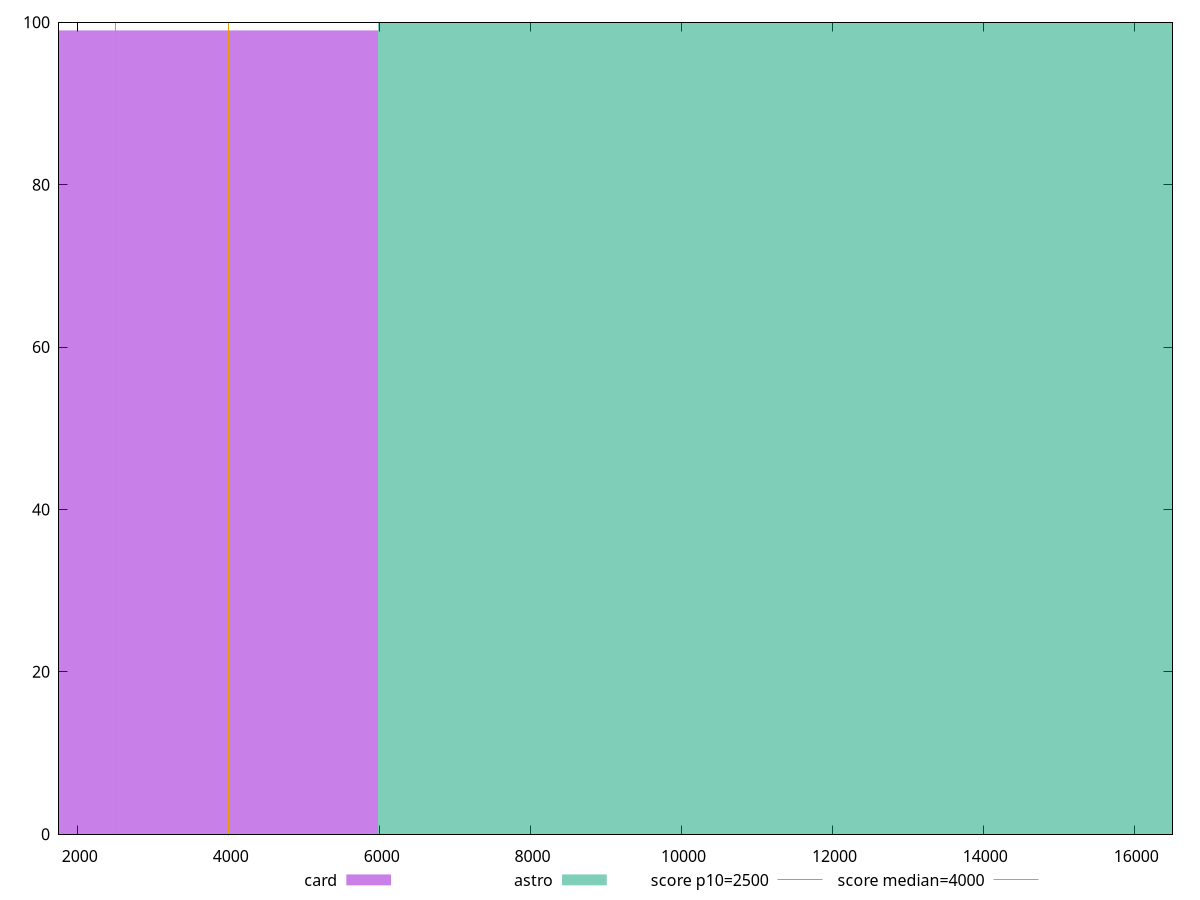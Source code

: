reset

$card <<EOF
0 99
EOF

$astro <<EOF
11956.428267497244 100
EOF

set key outside below
set boxwidth 11956.428267497244
set xrange [1750.5879999999997:16507.219500000007]
set yrange [0:100]
set trange [0:100]
set style fill transparent solid 0.5 noborder

set parametric
set terminal svg size 640, 500 enhanced background rgb 'white'
set output "reports/report_00030_2021-02-24T20-42-31.540Z/largest-contentful-paint/comparison/histogram/2_vs_3.svg"

plot $card title "card" with boxes, \
     $astro title "astro" with boxes, \
     2500,t title "score p10=2500", \
     4000,t title "score median=4000"

reset

